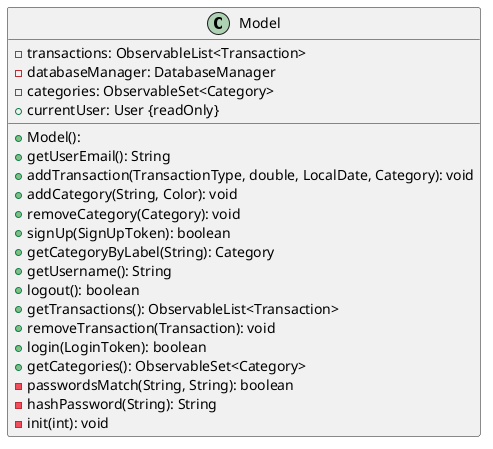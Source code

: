 @startuml
class Model {
    - transactions: ObservableList<Transaction>
    - databaseManager: DatabaseManager
    - categories: ObservableSet<Category>
    + currentUser: User {readOnly}
    + Model():
    + getUserEmail(): String
    + addTransaction(TransactionType, double, LocalDate, Category): void
    + addCategory(String, Color): void
    + removeCategory(Category): void
    + signUp(SignUpToken): boolean
    + getCategoryByLabel(String): Category
    + getUsername(): String
    + logout(): boolean
    + getTransactions(): ObservableList<Transaction>
    + removeTransaction(Transaction): void
    + login(LoginToken): boolean
    + getCategories(): ObservableSet<Category>
    - passwordsMatch(String, String): boolean
    - hashPassword(String): String
    - init(int): void
}
@enduml